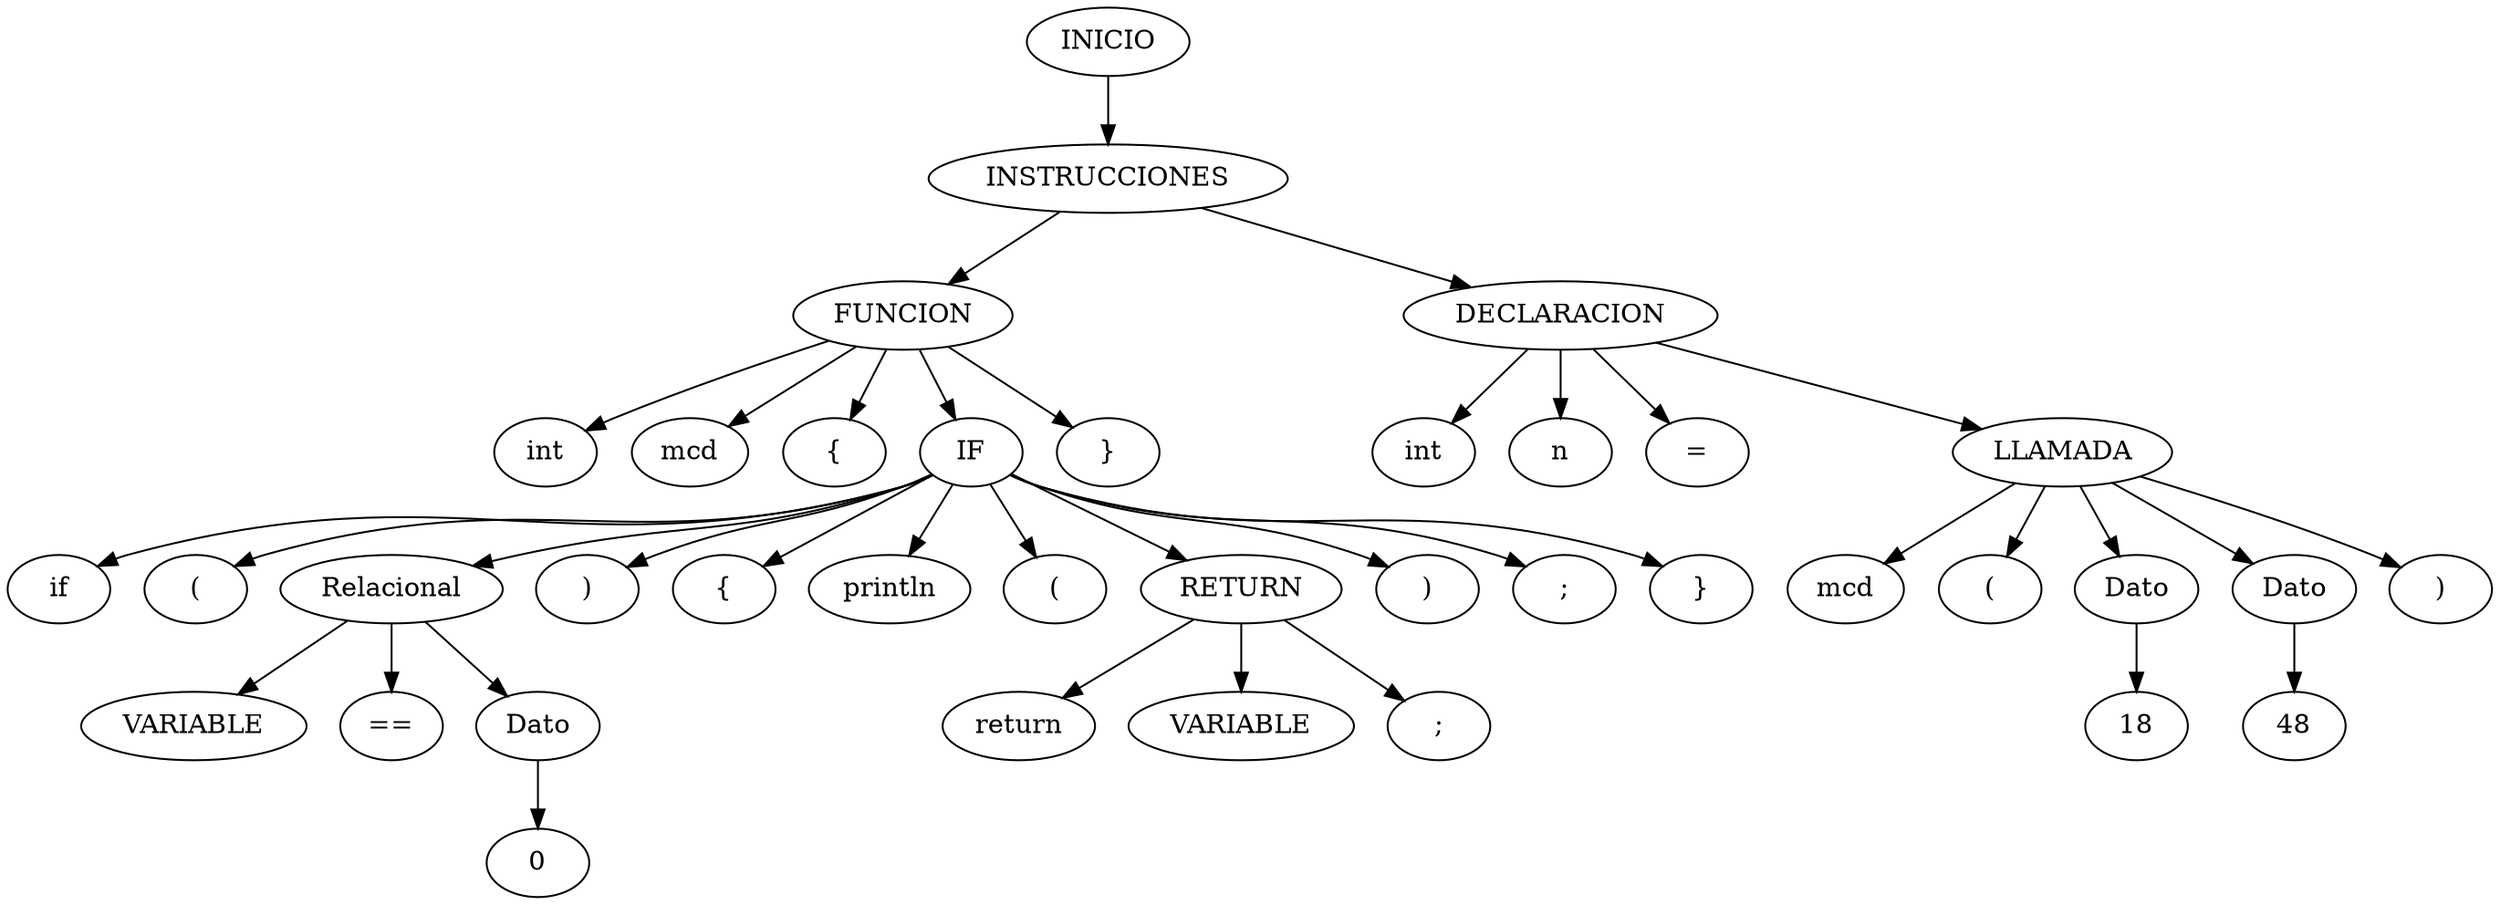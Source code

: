 digraph arbolAST{ 
      n0[label="INICIO"];
      n1[label="INSTRUCCIONES"];
      n0 -> n1;
n2[label="FUNCION"];
      n1 -> n2;
n3[label="int"];
      n2 -> n3;
n4[label="mcd"];
      n2 -> n4;
n5[label="{"];
      n2 -> n5;
n6[label="IF"];
      n2 -> n6;
n7[label="if"];
      n6 -> n7;
n8[label="("];
      n6 -> n8;
n9[label="Relacional"];
      n6 -> n9;
n10[label="VARIABLE"];
      n9 -> n10;
n11[label="=="];
      n9 -> n11;
n12[label="Dato"];
      n9 -> n12;
n13[label="0"];
      n12 -> n13;
n14[label=")"];
      n6 -> n14;
n15[label="{"];
      n6 -> n15;
n16[label="println"];
      n6 -> n16;
n17[label="("];
      n6 -> n17;
n18[label="RETURN"];
      n6 -> n18;
n19[label="return"];
      n18 -> n19;
n20[label="VARIABLE"];
      n18 -> n20;
n21[label=";"];
      n18 -> n21;
n22[label=")"];
      n6 -> n22;
n23[label=";"];
      n6 -> n23;
n24[label="}"];
      n6 -> n24;
n25[label="}"];
      n2 -> n25;
n26[label="DECLARACION"];
      n1 -> n26;
n27[label="int"];
      n26 -> n27;
n28[label="n"];
      n26 -> n28;
n29[label="="];
      n26 -> n29;
n30[label="LLAMADA"];
      n26 -> n30;
n31[label="mcd"];
      n30 -> n31;
n32[label="("];
      n30 -> n32;
n33[label="Dato"];
      n30 -> n33;
n34[label="18"];
      n33 -> n34;
n35[label="Dato"];
      n30 -> n35;
n36[label="48"];
      n35 -> n36;
n37[label=")"];
      n30 -> n37;

    }